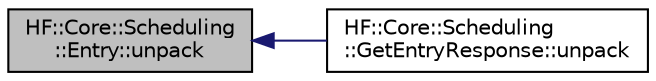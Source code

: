 digraph "HF::Core::Scheduling::Entry::unpack"
{
  edge [fontname="Helvetica",fontsize="10",labelfontname="Helvetica",labelfontsize="10"];
  node [fontname="Helvetica",fontsize="10",shape=record];
  rankdir="LR";
  Node13 [label="HF::Core::Scheduling\l::Entry::unpack",height=0.2,width=0.4,color="black", fillcolor="grey75", style="filled", fontcolor="black"];
  Node13 -> Node14 [dir="back",color="midnightblue",fontsize="10",style="solid",fontname="Helvetica"];
  Node14 [label="HF::Core::Scheduling\l::GetEntryResponse::unpack",height=0.2,width=0.4,color="black", fillcolor="white", style="filled",URL="$structHF_1_1Core_1_1Scheduling_1_1GetEntryResponse.html#a332ffef7e15e948925b865bfc2471b9b",tooltip="Read a message from a ByteArray. "];
}
